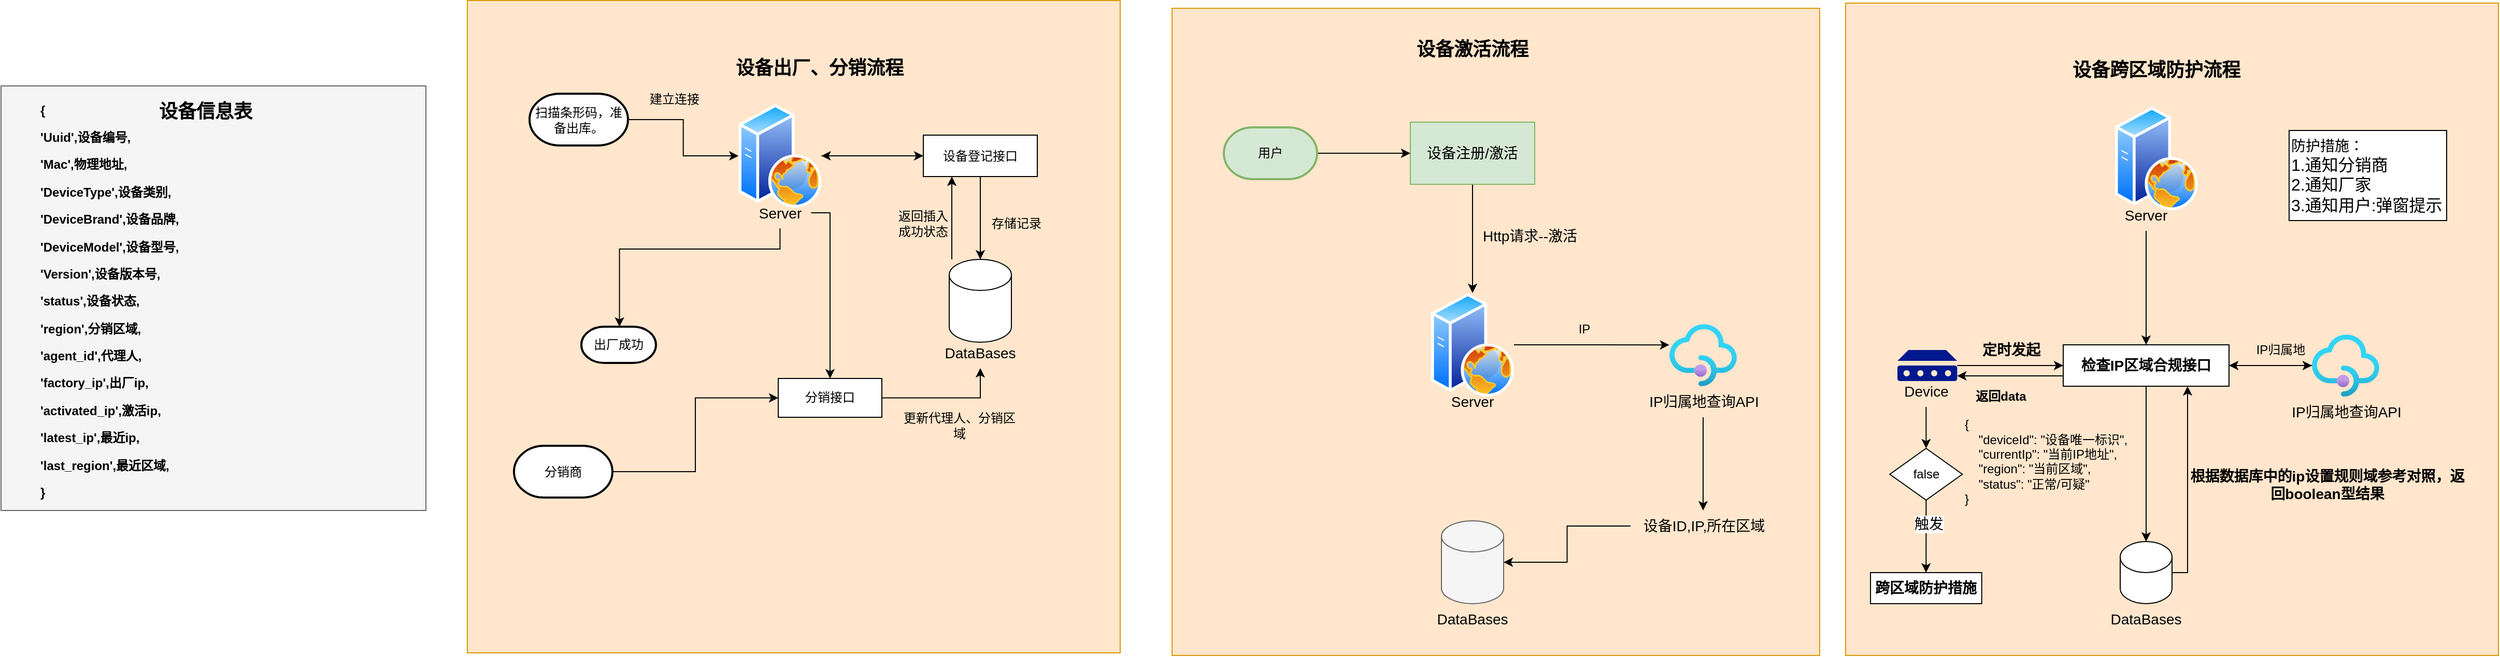 <mxfile version="24.7.17">
  <diagram name="第 1 页" id="OqKrrbX-1eM24BtWMJbo">
    <mxGraphModel dx="3118" dy="2306" grid="1" gridSize="10" guides="1" tooltips="1" connect="1" arrows="1" fold="1" page="1" pageScale="1" pageWidth="900" pageHeight="1600" math="0" shadow="0">
      <root>
        <mxCell id="0" />
        <mxCell id="1" parent="0" />
        <mxCell id="NCARSGtViYjDYFeuHxHZ-76" value="" style="whiteSpace=wrap;html=1;aspect=fixed;fillColor=#f5f5f5;fontColor=#333333;strokeColor=#666666;" vertex="1" parent="1">
          <mxGeometry x="-1700" y="-420" width="410" height="410" as="geometry" />
        </mxCell>
        <mxCell id="96TmDrTL1l3ChU8e-Y0p-12" value="" style="whiteSpace=wrap;html=1;aspect=fixed;fillColor=#ffe6cc;strokeColor=#d79b00;" parent="1" vertex="1">
          <mxGeometry x="-570" y="-495" width="625" height="625" as="geometry" />
        </mxCell>
        <mxCell id="96TmDrTL1l3ChU8e-Y0p-5" style="edgeStyle=orthogonalEdgeStyle;rounded=0;orthogonalLoop=1;jettySize=auto;html=1;" parent="1" source="96TmDrTL1l3ChU8e-Y0p-1" target="96TmDrTL1l3ChU8e-Y0p-4" edge="1">
          <mxGeometry relative="1" as="geometry" />
        </mxCell>
        <mxCell id="96TmDrTL1l3ChU8e-Y0p-1" value="&lt;font style=&quot;font-size: 14px;&quot;&gt;设备注册/激活&lt;/font&gt;" style="rounded=0;whiteSpace=wrap;html=1;fillColor=#d5e8d4;strokeColor=#82b366;" parent="1" vertex="1">
          <mxGeometry x="-340" y="-385" width="120" height="60" as="geometry" />
        </mxCell>
        <mxCell id="96TmDrTL1l3ChU8e-Y0p-3" style="edgeStyle=orthogonalEdgeStyle;rounded=0;orthogonalLoop=1;jettySize=auto;html=1;entryX=0;entryY=0.5;entryDx=0;entryDy=0;" parent="1" source="96TmDrTL1l3ChU8e-Y0p-2" target="96TmDrTL1l3ChU8e-Y0p-1" edge="1">
          <mxGeometry relative="1" as="geometry" />
        </mxCell>
        <mxCell id="96TmDrTL1l3ChU8e-Y0p-2" value="用户" style="strokeWidth=2;html=1;shape=mxgraph.flowchart.terminator;whiteSpace=wrap;fillColor=#d5e8d4;strokeColor=#82b366;" parent="1" vertex="1">
          <mxGeometry x="-520" y="-380" width="90" height="50" as="geometry" />
        </mxCell>
        <mxCell id="96TmDrTL1l3ChU8e-Y0p-4" value="" style="image;aspect=fixed;perimeter=ellipsePerimeter;html=1;align=center;shadow=0;dashed=0;spacingTop=3;image=img/lib/active_directory/web_server.svg;" parent="1" vertex="1">
          <mxGeometry x="-320" y="-220" width="80" height="100" as="geometry" />
        </mxCell>
        <mxCell id="96TmDrTL1l3ChU8e-Y0p-6" value="&lt;font style=&quot;font-size: 14px;&quot;&gt;Server&lt;/font&gt;" style="text;html=1;align=center;verticalAlign=middle;whiteSpace=wrap;rounded=0;" parent="1" vertex="1">
          <mxGeometry x="-310" y="-130" width="60" height="30" as="geometry" />
        </mxCell>
        <mxCell id="96TmDrTL1l3ChU8e-Y0p-7" value="&lt;font style=&quot;font-size: 14px;&quot;&gt;Http请求--激活&lt;/font&gt;" style="text;html=1;align=center;verticalAlign=middle;resizable=0;points=[];autosize=1;strokeColor=none;fillColor=none;" parent="1" vertex="1">
          <mxGeometry x="-280" y="-290" width="110" height="30" as="geometry" />
        </mxCell>
        <mxCell id="96TmDrTL1l3ChU8e-Y0p-8" value="" style="shape=cylinder3;whiteSpace=wrap;html=1;boundedLbl=1;backgroundOutline=1;size=15;fillColor=#f5f5f5;fontColor=#333333;strokeColor=#666666;" parent="1" vertex="1">
          <mxGeometry x="-310" width="60" height="80" as="geometry" />
        </mxCell>
        <mxCell id="96TmDrTL1l3ChU8e-Y0p-9" value="&lt;font style=&quot;font-size: 14px;&quot;&gt;DataBases&lt;/font&gt;" style="text;html=1;align=center;verticalAlign=middle;whiteSpace=wrap;rounded=0;" parent="1" vertex="1">
          <mxGeometry x="-310" y="80" width="60" height="30" as="geometry" />
        </mxCell>
        <mxCell id="96TmDrTL1l3ChU8e-Y0p-11" value="&lt;font style=&quot;font-size: 14px;&quot;&gt;设备ID,IP,所在区域&lt;/font&gt;" style="text;html=1;align=center;verticalAlign=middle;resizable=0;points=[];autosize=1;strokeColor=none;fillColor=none;" parent="1" vertex="1">
          <mxGeometry x="-127.5" y="-10" width="140" height="30" as="geometry" />
        </mxCell>
        <mxCell id="96TmDrTL1l3ChU8e-Y0p-13" value="" style="image;aspect=fixed;html=1;points=[];align=center;fontSize=12;image=img/lib/azure2/app_services/API_Management_Services.svg;" parent="1" vertex="1">
          <mxGeometry x="-90" y="-190" width="65" height="60" as="geometry" />
        </mxCell>
        <mxCell id="96TmDrTL1l3ChU8e-Y0p-16" style="edgeStyle=orthogonalEdgeStyle;rounded=0;orthogonalLoop=1;jettySize=auto;html=1;" parent="1" source="96TmDrTL1l3ChU8e-Y0p-14" target="96TmDrTL1l3ChU8e-Y0p-11" edge="1">
          <mxGeometry relative="1" as="geometry" />
        </mxCell>
        <mxCell id="96TmDrTL1l3ChU8e-Y0p-14" value="&lt;font style=&quot;font-size: 14px;&quot;&gt;IP归属地查询API&lt;/font&gt;" style="text;html=1;align=center;verticalAlign=middle;resizable=0;points=[];autosize=1;strokeColor=none;fillColor=none;" parent="1" vertex="1">
          <mxGeometry x="-122.5" y="-130" width="130" height="30" as="geometry" />
        </mxCell>
        <mxCell id="96TmDrTL1l3ChU8e-Y0p-15" style="edgeStyle=orthogonalEdgeStyle;rounded=0;orthogonalLoop=1;jettySize=auto;html=1;entryX=-0.002;entryY=0.335;entryDx=0;entryDy=0;entryPerimeter=0;" parent="1" source="96TmDrTL1l3ChU8e-Y0p-4" target="96TmDrTL1l3ChU8e-Y0p-13" edge="1">
          <mxGeometry relative="1" as="geometry" />
        </mxCell>
        <mxCell id="96TmDrTL1l3ChU8e-Y0p-19" style="edgeStyle=orthogonalEdgeStyle;rounded=0;orthogonalLoop=1;jettySize=auto;html=1;entryX=1;entryY=0.5;entryDx=0;entryDy=0;entryPerimeter=0;" parent="1" source="96TmDrTL1l3ChU8e-Y0p-11" target="96TmDrTL1l3ChU8e-Y0p-8" edge="1">
          <mxGeometry relative="1" as="geometry" />
        </mxCell>
        <mxCell id="96TmDrTL1l3ChU8e-Y0p-20" value="IP" style="text;html=1;align=center;verticalAlign=middle;whiteSpace=wrap;rounded=0;" parent="1" vertex="1">
          <mxGeometry x="-202.5" y="-200" width="60" height="30" as="geometry" />
        </mxCell>
        <mxCell id="96TmDrTL1l3ChU8e-Y0p-22" value="&lt;font face=&quot;Georgia&quot; style=&quot;font-size: 18px;&quot;&gt;&lt;b&gt;设备激活流程&lt;/b&gt;&lt;/font&gt;" style="text;html=1;align=center;verticalAlign=middle;whiteSpace=wrap;rounded=0;" parent="1" vertex="1">
          <mxGeometry x="-380" y="-470" width="200" height="30" as="geometry" />
        </mxCell>
        <mxCell id="96TmDrTL1l3ChU8e-Y0p-23" value="" style="whiteSpace=wrap;html=1;aspect=fixed;fillColor=#ffe6cc;strokeColor=#d79b00;movable=0;resizable=0;rotatable=0;deletable=0;editable=0;locked=1;connectable=0;" parent="1" vertex="1">
          <mxGeometry x="80" y="-500" width="630" height="630" as="geometry" />
        </mxCell>
        <mxCell id="96TmDrTL1l3ChU8e-Y0p-24" value="&lt;font face=&quot;Georgia&quot;&gt;&lt;span style=&quot;font-size: 18px;&quot;&gt;&lt;b&gt;设备跨区域防护流程&lt;/b&gt;&lt;/span&gt;&lt;/font&gt;" style="text;html=1;align=center;verticalAlign=middle;whiteSpace=wrap;rounded=0;" parent="1" vertex="1">
          <mxGeometry x="280" y="-450" width="200" height="30" as="geometry" />
        </mxCell>
        <mxCell id="96TmDrTL1l3ChU8e-Y0p-25" value="" style="image;aspect=fixed;perimeter=ellipsePerimeter;html=1;align=center;shadow=0;dashed=0;spacingTop=3;image=img/lib/active_directory/web_server.svg;" parent="1" vertex="1">
          <mxGeometry x="340" y="-400" width="80" height="100" as="geometry" />
        </mxCell>
        <mxCell id="96TmDrTL1l3ChU8e-Y0p-33" style="edgeStyle=orthogonalEdgeStyle;rounded=0;orthogonalLoop=1;jettySize=auto;html=1;" parent="1" source="96TmDrTL1l3ChU8e-Y0p-26" target="96TmDrTL1l3ChU8e-Y0p-32" edge="1">
          <mxGeometry relative="1" as="geometry" />
        </mxCell>
        <mxCell id="96TmDrTL1l3ChU8e-Y0p-26" value="&lt;font style=&quot;font-size: 14px;&quot;&gt;Server&lt;/font&gt;" style="text;html=1;align=center;verticalAlign=middle;whiteSpace=wrap;rounded=0;" parent="1" vertex="1">
          <mxGeometry x="340" y="-310" width="60" height="30" as="geometry" />
        </mxCell>
        <mxCell id="NCARSGtViYjDYFeuHxHZ-4" style="edgeStyle=orthogonalEdgeStyle;rounded=0;orthogonalLoop=1;jettySize=auto;html=1;" edge="1" parent="1" source="96TmDrTL1l3ChU8e-Y0p-32" target="96TmDrTL1l3ChU8e-Y0p-36">
          <mxGeometry relative="1" as="geometry" />
        </mxCell>
        <mxCell id="NCARSGtViYjDYFeuHxHZ-22" style="edgeStyle=orthogonalEdgeStyle;rounded=0;orthogonalLoop=1;jettySize=auto;html=1;" edge="1" parent="1" source="96TmDrTL1l3ChU8e-Y0p-32" target="NCARSGtViYjDYFeuHxHZ-20">
          <mxGeometry relative="1" as="geometry" />
        </mxCell>
        <mxCell id="96TmDrTL1l3ChU8e-Y0p-32" value="&lt;font style=&quot;font-size: 14px;&quot;&gt;&lt;b&gt;检查IP区域合规接口&lt;/b&gt;&lt;/font&gt;" style="rounded=0;whiteSpace=wrap;html=1;" parent="1" vertex="1">
          <mxGeometry x="290" y="-170" width="160" height="40" as="geometry" />
        </mxCell>
        <mxCell id="NCARSGtViYjDYFeuHxHZ-1" style="edgeStyle=orthogonalEdgeStyle;rounded=0;orthogonalLoop=1;jettySize=auto;html=1;entryX=0;entryY=0.5;entryDx=0;entryDy=0;" edge="1" parent="1" source="96TmDrTL1l3ChU8e-Y0p-35" target="96TmDrTL1l3ChU8e-Y0p-32">
          <mxGeometry relative="1" as="geometry" />
        </mxCell>
        <mxCell id="96TmDrTL1l3ChU8e-Y0p-35" value="" style="sketch=0;aspect=fixed;pointerEvents=1;shadow=0;dashed=0;html=1;strokeColor=none;labelPosition=center;verticalLabelPosition=bottom;verticalAlign=top;align=center;fillColor=#00188D;shape=mxgraph.mscae.enterprise.device" parent="1" vertex="1">
          <mxGeometry x="130.0" y="-165" width="57.69" height="30" as="geometry" />
        </mxCell>
        <mxCell id="NCARSGtViYjDYFeuHxHZ-8" style="edgeStyle=orthogonalEdgeStyle;rounded=0;orthogonalLoop=1;jettySize=auto;html=1;entryX=0.75;entryY=1;entryDx=0;entryDy=0;" edge="1" parent="1" source="96TmDrTL1l3ChU8e-Y0p-36" target="96TmDrTL1l3ChU8e-Y0p-32">
          <mxGeometry relative="1" as="geometry">
            <Array as="points">
              <mxPoint x="410" y="50" />
            </Array>
          </mxGeometry>
        </mxCell>
        <mxCell id="96TmDrTL1l3ChU8e-Y0p-36" value="" style="shape=cylinder3;whiteSpace=wrap;html=1;boundedLbl=1;backgroundOutline=1;size=15;" parent="1" vertex="1">
          <mxGeometry x="345" y="20" width="50" height="60" as="geometry" />
        </mxCell>
        <mxCell id="NCARSGtViYjDYFeuHxHZ-14" style="edgeStyle=orthogonalEdgeStyle;rounded=0;orthogonalLoop=1;jettySize=auto;html=1;" edge="1" parent="1" source="96TmDrTL1l3ChU8e-Y0p-37" target="NCARSGtViYjDYFeuHxHZ-13">
          <mxGeometry relative="1" as="geometry" />
        </mxCell>
        <mxCell id="96TmDrTL1l3ChU8e-Y0p-37" value="&lt;font style=&quot;font-size: 14px;&quot;&gt;Device&lt;/font&gt;" style="text;html=1;align=center;verticalAlign=middle;whiteSpace=wrap;rounded=0;" parent="1" vertex="1">
          <mxGeometry x="127.69" y="-140" width="60" height="30" as="geometry" />
        </mxCell>
        <mxCell id="96TmDrTL1l3ChU8e-Y0p-39" value="&lt;font style=&quot;font-size: 14px;&quot;&gt;DataBases&lt;/font&gt;" style="text;html=1;align=center;verticalAlign=middle;whiteSpace=wrap;rounded=0;" parent="1" vertex="1">
          <mxGeometry x="340" y="80" width="60" height="30" as="geometry" />
        </mxCell>
        <mxCell id="NCARSGtViYjDYFeuHxHZ-2" value="&lt;font style=&quot;font-size: 14px;&quot;&gt;&lt;b&gt;定时发起&lt;/b&gt;&lt;/font&gt;" style="text;html=1;align=center;verticalAlign=middle;whiteSpace=wrap;rounded=0;" vertex="1" parent="1">
          <mxGeometry x="210" y="-180" width="60" height="30" as="geometry" />
        </mxCell>
        <mxCell id="NCARSGtViYjDYFeuHxHZ-9" value="&lt;font style=&quot;font-size: 14px;&quot;&gt;&lt;b&gt;根据数据库中的ip设置规则域参考对照，返回boolean型结果&lt;/b&gt;&lt;/font&gt;" style="text;html=1;align=center;verticalAlign=middle;whiteSpace=wrap;rounded=0;" vertex="1" parent="1">
          <mxGeometry x="410" y="-50" width="270" height="30" as="geometry" />
        </mxCell>
        <mxCell id="NCARSGtViYjDYFeuHxHZ-11" value="" style="endArrow=classic;html=1;rounded=0;exitX=0;exitY=0.75;exitDx=0;exitDy=0;entryX=1;entryY=0;entryDx=0;entryDy=0;" edge="1" parent="1" source="96TmDrTL1l3ChU8e-Y0p-32" target="96TmDrTL1l3ChU8e-Y0p-37">
          <mxGeometry width="50" height="50" relative="1" as="geometry">
            <mxPoint x="342.31" y="-130" as="sourcePoint" />
            <mxPoint x="130.0" y="-110" as="targetPoint" />
          </mxGeometry>
        </mxCell>
        <mxCell id="NCARSGtViYjDYFeuHxHZ-12" value="&lt;b&gt;返回data&lt;/b&gt;" style="text;html=1;align=center;verticalAlign=middle;whiteSpace=wrap;rounded=0;" vertex="1" parent="1">
          <mxGeometry x="200" y="-135" width="60" height="30" as="geometry" />
        </mxCell>
        <mxCell id="NCARSGtViYjDYFeuHxHZ-16" style="edgeStyle=orthogonalEdgeStyle;rounded=0;orthogonalLoop=1;jettySize=auto;html=1;" edge="1" parent="1" source="NCARSGtViYjDYFeuHxHZ-13" target="NCARSGtViYjDYFeuHxHZ-15">
          <mxGeometry relative="1" as="geometry" />
        </mxCell>
        <mxCell id="NCARSGtViYjDYFeuHxHZ-19" value="&lt;font style=&quot;font-size: 14px;&quot;&gt;触发&lt;/font&gt;" style="edgeLabel;html=1;align=center;verticalAlign=middle;resizable=0;points=[];" vertex="1" connectable="0" parent="NCARSGtViYjDYFeuHxHZ-16">
          <mxGeometry x="-0.346" y="2" relative="1" as="geometry">
            <mxPoint as="offset" />
          </mxGeometry>
        </mxCell>
        <mxCell id="NCARSGtViYjDYFeuHxHZ-13" value="false" style="rhombus;whiteSpace=wrap;html=1;" vertex="1" parent="1">
          <mxGeometry x="122.69" y="-70" width="70" height="50" as="geometry" />
        </mxCell>
        <mxCell id="NCARSGtViYjDYFeuHxHZ-15" value="&lt;font style=&quot;font-size: 14px;&quot;&gt;&lt;b&gt;跨区域防护措施&lt;/b&gt;&lt;/font&gt;" style="rounded=0;whiteSpace=wrap;html=1;" vertex="1" parent="1">
          <mxGeometry x="104.04" y="50" width="107.31" height="30" as="geometry" />
        </mxCell>
        <mxCell id="NCARSGtViYjDYFeuHxHZ-23" style="edgeStyle=orthogonalEdgeStyle;rounded=0;orthogonalLoop=1;jettySize=auto;html=1;" edge="1" parent="1" source="NCARSGtViYjDYFeuHxHZ-20" target="96TmDrTL1l3ChU8e-Y0p-32">
          <mxGeometry relative="1" as="geometry" />
        </mxCell>
        <mxCell id="NCARSGtViYjDYFeuHxHZ-20" value="" style="image;aspect=fixed;html=1;points=[];align=center;fontSize=12;image=img/lib/azure2/app_services/API_Management_Services.svg;" vertex="1" parent="1">
          <mxGeometry x="530" y="-180" width="65" height="60" as="geometry" />
        </mxCell>
        <mxCell id="NCARSGtViYjDYFeuHxHZ-21" value="&lt;font style=&quot;font-size: 14px;&quot;&gt;IP归属地查询API&lt;/font&gt;" style="text;html=1;align=center;verticalAlign=middle;resizable=0;points=[];autosize=1;strokeColor=none;fillColor=none;" vertex="1" parent="1">
          <mxGeometry x="497.5" y="-120" width="130" height="30" as="geometry" />
        </mxCell>
        <mxCell id="NCARSGtViYjDYFeuHxHZ-24" value="IP归属地" style="text;html=1;align=center;verticalAlign=middle;whiteSpace=wrap;rounded=0;" vertex="1" parent="1">
          <mxGeometry x="470" y="-180" width="60" height="30" as="geometry" />
        </mxCell>
        <mxCell id="NCARSGtViYjDYFeuHxHZ-25" value="&lt;div&gt;&lt;br/&gt;&lt;/div&gt;" style="whiteSpace=wrap;html=1;aspect=fixed;fillColor=#ffe6cc;strokeColor=#d79b00;" vertex="1" parent="1">
          <mxGeometry x="-1250" y="-502.5" width="630" height="630" as="geometry" />
        </mxCell>
        <mxCell id="NCARSGtViYjDYFeuHxHZ-26" value="&lt;font face=&quot;Georgia&quot;&gt;&lt;span style=&quot;font-size: 18px;&quot;&gt;&lt;b&gt;设备出厂、分销流程&lt;/b&gt;&lt;/span&gt;&lt;/font&gt;" style="text;html=1;align=center;verticalAlign=middle;whiteSpace=wrap;rounded=0;" vertex="1" parent="1">
          <mxGeometry x="-1010" y="-452.5" width="200" height="30" as="geometry" />
        </mxCell>
        <mxCell id="NCARSGtViYjDYFeuHxHZ-31" value="&lt;div style=&quot;&quot;&gt;&lt;span style=&quot;font-size: 12px;&quot;&gt;{&lt;/span&gt;&lt;/div&gt;&lt;div&gt;&lt;span style=&quot;font-size: 12px;&quot;&gt;&amp;nbsp; &amp;nbsp; &quot;deviceId&quot;: &quot;设备唯一标识&quot;,&lt;/span&gt;&lt;/div&gt;&lt;div&gt;&lt;span style=&quot;font-size: 12px;&quot;&gt;&amp;nbsp; &amp;nbsp; &quot;currentIp&quot;: &quot;当前IP地址&quot;,&lt;/span&gt;&lt;/div&gt;&lt;div&gt;&lt;span style=&quot;font-size: 12px;&quot;&gt;&amp;nbsp; &amp;nbsp; &quot;region&quot;: &quot;当前区域&quot;,&lt;/span&gt;&lt;/div&gt;&lt;div&gt;&lt;span style=&quot;font-size: 12px;&quot;&gt;&amp;nbsp; &amp;nbsp; &quot;status&quot;: &quot;正常/可疑&quot;&lt;/span&gt;&lt;/div&gt;&lt;div&gt;&lt;span style=&quot;font-size: 12px;&quot;&gt;}&lt;/span&gt;&lt;/div&gt;&lt;div&gt;&lt;br&gt;&lt;/div&gt;" style="text;html=1;align=left;verticalAlign=middle;whiteSpace=wrap;rounded=0;" vertex="1" parent="1">
          <mxGeometry x="192.69" y="-105" width="179" height="110" as="geometry" />
        </mxCell>
        <mxCell id="NCARSGtViYjDYFeuHxHZ-35" style="edgeStyle=orthogonalEdgeStyle;rounded=0;orthogonalLoop=1;jettySize=auto;html=1;" edge="1" parent="1" source="NCARSGtViYjDYFeuHxHZ-32" target="NCARSGtViYjDYFeuHxHZ-33">
          <mxGeometry relative="1" as="geometry" />
        </mxCell>
        <mxCell id="NCARSGtViYjDYFeuHxHZ-32" value="扫描条形码，准备出库。" style="strokeWidth=2;html=1;shape=mxgraph.flowchart.terminator;whiteSpace=wrap;" vertex="1" parent="1">
          <mxGeometry x="-1190" y="-412.5" width="95" height="50" as="geometry" />
        </mxCell>
        <mxCell id="NCARSGtViYjDYFeuHxHZ-38" style="edgeStyle=orthogonalEdgeStyle;rounded=0;orthogonalLoop=1;jettySize=auto;html=1;entryX=0;entryY=0.5;entryDx=0;entryDy=0;" edge="1" parent="1" source="NCARSGtViYjDYFeuHxHZ-33" target="NCARSGtViYjDYFeuHxHZ-37">
          <mxGeometry relative="1" as="geometry" />
        </mxCell>
        <mxCell id="NCARSGtViYjDYFeuHxHZ-33" value="" style="image;aspect=fixed;perimeter=ellipsePerimeter;html=1;align=center;shadow=0;dashed=0;spacingTop=3;image=img/lib/active_directory/web_server.svg;" vertex="1" parent="1">
          <mxGeometry x="-988.31" y="-402.5" width="80" height="100" as="geometry" />
        </mxCell>
        <mxCell id="NCARSGtViYjDYFeuHxHZ-80" style="edgeStyle=orthogonalEdgeStyle;rounded=0;orthogonalLoop=1;jettySize=auto;html=1;" edge="1" parent="1" source="NCARSGtViYjDYFeuHxHZ-34" target="NCARSGtViYjDYFeuHxHZ-78">
          <mxGeometry relative="1" as="geometry">
            <Array as="points">
              <mxPoint x="-900" y="-297.5" />
            </Array>
          </mxGeometry>
        </mxCell>
        <mxCell id="NCARSGtViYjDYFeuHxHZ-34" value="&lt;font style=&quot;font-size: 14px;&quot;&gt;Server&lt;/font&gt;" style="text;html=1;align=center;verticalAlign=middle;whiteSpace=wrap;rounded=0;" vertex="1" parent="1">
          <mxGeometry x="-978.31" y="-312.5" width="60" height="30" as="geometry" />
        </mxCell>
        <mxCell id="NCARSGtViYjDYFeuHxHZ-36" value="建立连接" style="text;html=1;align=center;verticalAlign=middle;whiteSpace=wrap;rounded=0;" vertex="1" parent="1">
          <mxGeometry x="-1080" y="-422.5" width="60" height="30" as="geometry" />
        </mxCell>
        <mxCell id="NCARSGtViYjDYFeuHxHZ-40" style="edgeStyle=orthogonalEdgeStyle;rounded=0;orthogonalLoop=1;jettySize=auto;html=1;" edge="1" parent="1" source="NCARSGtViYjDYFeuHxHZ-37" target="NCARSGtViYjDYFeuHxHZ-39">
          <mxGeometry relative="1" as="geometry" />
        </mxCell>
        <mxCell id="NCARSGtViYjDYFeuHxHZ-45" style="edgeStyle=orthogonalEdgeStyle;rounded=0;orthogonalLoop=1;jettySize=auto;html=1;" edge="1" parent="1" source="NCARSGtViYjDYFeuHxHZ-37" target="NCARSGtViYjDYFeuHxHZ-33">
          <mxGeometry relative="1" as="geometry" />
        </mxCell>
        <mxCell id="NCARSGtViYjDYFeuHxHZ-37" value="设备登记接口" style="rounded=0;whiteSpace=wrap;html=1;" vertex="1" parent="1">
          <mxGeometry x="-810" y="-372.5" width="110" height="40" as="geometry" />
        </mxCell>
        <mxCell id="NCARSGtViYjDYFeuHxHZ-43" style="edgeStyle=orthogonalEdgeStyle;rounded=0;orthogonalLoop=1;jettySize=auto;html=1;entryX=0.25;entryY=1;entryDx=0;entryDy=0;" edge="1" parent="1" source="NCARSGtViYjDYFeuHxHZ-39" target="NCARSGtViYjDYFeuHxHZ-37">
          <mxGeometry relative="1" as="geometry">
            <Array as="points">
              <mxPoint x="-782" y="-292.5" />
            </Array>
          </mxGeometry>
        </mxCell>
        <mxCell id="NCARSGtViYjDYFeuHxHZ-39" value="" style="shape=cylinder3;whiteSpace=wrap;html=1;boundedLbl=1;backgroundOutline=1;size=15;" vertex="1" parent="1">
          <mxGeometry x="-785" y="-252.5" width="60" height="80" as="geometry" />
        </mxCell>
        <mxCell id="NCARSGtViYjDYFeuHxHZ-41" value="&lt;font style=&quot;font-size: 14px;&quot;&gt;DataBases&lt;/font&gt;" style="text;html=1;align=center;verticalAlign=middle;whiteSpace=wrap;rounded=0;" vertex="1" parent="1">
          <mxGeometry x="-785" y="-177.5" width="60" height="30" as="geometry" />
        </mxCell>
        <mxCell id="NCARSGtViYjDYFeuHxHZ-42" value="存储记录" style="text;html=1;align=center;verticalAlign=middle;whiteSpace=wrap;rounded=0;" vertex="1" parent="1">
          <mxGeometry x="-750" y="-302.5" width="60" height="30" as="geometry" />
        </mxCell>
        <mxCell id="NCARSGtViYjDYFeuHxHZ-44" value="返回插入成功状态" style="text;html=1;align=center;verticalAlign=middle;whiteSpace=wrap;rounded=0;" vertex="1" parent="1">
          <mxGeometry x="-840" y="-302.5" width="60" height="30" as="geometry" />
        </mxCell>
        <mxCell id="NCARSGtViYjDYFeuHxHZ-46" style="edgeStyle=orthogonalEdgeStyle;rounded=0;orthogonalLoop=1;jettySize=auto;html=1;entryX=0.233;entryY=0.5;entryDx=0;entryDy=0;entryPerimeter=0;" edge="1" parent="1" source="NCARSGtViYjDYFeuHxHZ-34" target="NCARSGtViYjDYFeuHxHZ-25">
          <mxGeometry relative="1" as="geometry" />
        </mxCell>
        <mxCell id="NCARSGtViYjDYFeuHxHZ-47" value="出厂成功" style="strokeWidth=2;html=1;shape=mxgraph.flowchart.terminator;whiteSpace=wrap;" vertex="1" parent="1">
          <mxGeometry x="-1140" y="-187.5" width="72" height="35" as="geometry" />
        </mxCell>
        <mxCell id="NCARSGtViYjDYFeuHxHZ-48" value="&lt;font style=&quot;font-size: 14px;&quot;&gt;防护措施：&lt;/font&gt;&lt;div&gt;&lt;font size=&quot;3&quot;&gt;1.通知分销商&lt;/font&gt;&lt;/div&gt;&lt;div&gt;&lt;font size=&quot;3&quot;&gt;2.通知厂家&lt;/font&gt;&lt;/div&gt;&lt;div&gt;&lt;font size=&quot;3&quot;&gt;3.通知用户:弹窗提示&lt;/font&gt;&lt;/div&gt;" style="rounded=0;whiteSpace=wrap;html=1;align=left;" vertex="1" parent="1">
          <mxGeometry x="508" y="-377" width="152" height="87" as="geometry" />
        </mxCell>
        <mxCell id="NCARSGtViYjDYFeuHxHZ-75" value="&lt;p data-pm-slice=&quot;0 0 []&quot;&gt;&lt;b&gt;{&lt;/b&gt;&lt;/p&gt;&lt;p&gt;&lt;b&gt;&#39;Uuid&#39;,设备编号,&lt;br&gt;&lt;/b&gt;&lt;/p&gt;&lt;p&gt;&lt;b&gt;&#39;Mac&#39;,物理地址,&lt;/b&gt;&lt;/p&gt;&lt;p&gt;&lt;b&gt;&#39;DeviceType&#39;,设备类别, &lt;/b&gt;&lt;/p&gt;&lt;p&gt;&lt;b&gt;&#39;DeviceBrand&#39;,设备品牌, &lt;/b&gt;&lt;/p&gt;&lt;p&gt;&lt;b&gt;&#39;DeviceModel&#39;,设备型号, &lt;/b&gt;&lt;/p&gt;&lt;p&gt;&lt;b&gt;&#39;Version&#39;,设备版本号, &lt;/b&gt;&lt;/p&gt;&lt;p&gt;&lt;b&gt;&#39;status&#39;,设备状态, &lt;/b&gt;&lt;/p&gt;&lt;p&gt;&lt;b&gt;&#39;region&#39;,分销区域, &lt;/b&gt;&lt;/p&gt;&lt;p&gt;&lt;b style=&quot;background-color: initial;&quot;&gt;&#39;agent_id&#39;,代理人,&lt;/b&gt;&lt;br&gt;&lt;/p&gt;&lt;p&gt;&lt;b&gt;&#39;factory_ip&#39;,出厂ip, &lt;/b&gt;&lt;/p&gt;&lt;p&gt;&lt;b&gt;&#39;activated_ip&#39;,激活ip, &lt;/b&gt;&lt;/p&gt;&lt;p&gt;&lt;b&gt;&#39;latest_ip&#39;,最近ip,&lt;/b&gt;&lt;/p&gt;&lt;p&gt;&lt;b&gt;&#39;last_region&#39;,最近区域,&lt;/b&gt;&lt;/p&gt;&lt;p&gt;&lt;b&gt;}&lt;/b&gt;&lt;/p&gt;" style="text;html=1;align=left;verticalAlign=middle;whiteSpace=wrap;rounded=0;" vertex="1" parent="1">
          <mxGeometry x="-1664.04" y="-350" width="285" height="275" as="geometry" />
        </mxCell>
        <mxCell id="NCARSGtViYjDYFeuHxHZ-81" style="edgeStyle=orthogonalEdgeStyle;rounded=0;orthogonalLoop=1;jettySize=auto;html=1;" edge="1" parent="1" source="NCARSGtViYjDYFeuHxHZ-78" target="NCARSGtViYjDYFeuHxHZ-41">
          <mxGeometry relative="1" as="geometry" />
        </mxCell>
        <mxCell id="NCARSGtViYjDYFeuHxHZ-78" value="分销接口" style="rounded=0;whiteSpace=wrap;html=1;" vertex="1" parent="1">
          <mxGeometry x="-950" y="-137.5" width="100" height="37.5" as="geometry" />
        </mxCell>
        <mxCell id="NCARSGtViYjDYFeuHxHZ-82" value="更新代理人、分销区域" style="text;html=1;align=center;verticalAlign=middle;whiteSpace=wrap;rounded=0;" vertex="1" parent="1">
          <mxGeometry x="-830" y="-107.5" width="110" height="30" as="geometry" />
        </mxCell>
        <mxCell id="NCARSGtViYjDYFeuHxHZ-84" style="edgeStyle=orthogonalEdgeStyle;rounded=0;orthogonalLoop=1;jettySize=auto;html=1;entryX=0;entryY=0.5;entryDx=0;entryDy=0;" edge="1" parent="1" source="NCARSGtViYjDYFeuHxHZ-83" target="NCARSGtViYjDYFeuHxHZ-78">
          <mxGeometry relative="1" as="geometry" />
        </mxCell>
        <mxCell id="NCARSGtViYjDYFeuHxHZ-83" value="分销商" style="strokeWidth=2;html=1;shape=mxgraph.flowchart.terminator;whiteSpace=wrap;" vertex="1" parent="1">
          <mxGeometry x="-1205" y="-72.5" width="95" height="50" as="geometry" />
        </mxCell>
        <mxCell id="NCARSGtViYjDYFeuHxHZ-85" value="&lt;h2&gt;设备信息表&lt;/h2&gt;" style="text;html=1;align=center;verticalAlign=middle;whiteSpace=wrap;rounded=0;" vertex="1" parent="1">
          <mxGeometry x="-1550" y="-410" width="95" height="30" as="geometry" />
        </mxCell>
      </root>
    </mxGraphModel>
  </diagram>
</mxfile>
